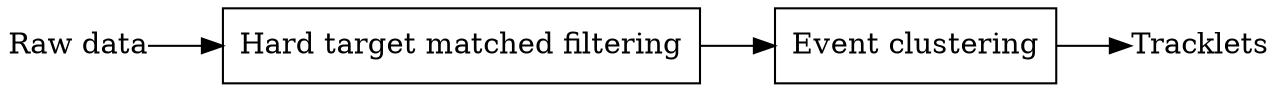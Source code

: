 digraph {
    rankdir="LR";
    dpi=300;
    node [ shape=plain ];
    data [ label="Raw data" ];
    node [ shape=rect ];
    proc [ label="Hard target matched filtering" ];
    clust [ label="Event clustering" ];
    node [ shape=plain ];
    track [ label="Tracklets"];
    data -> proc -> clust -> track;
}
